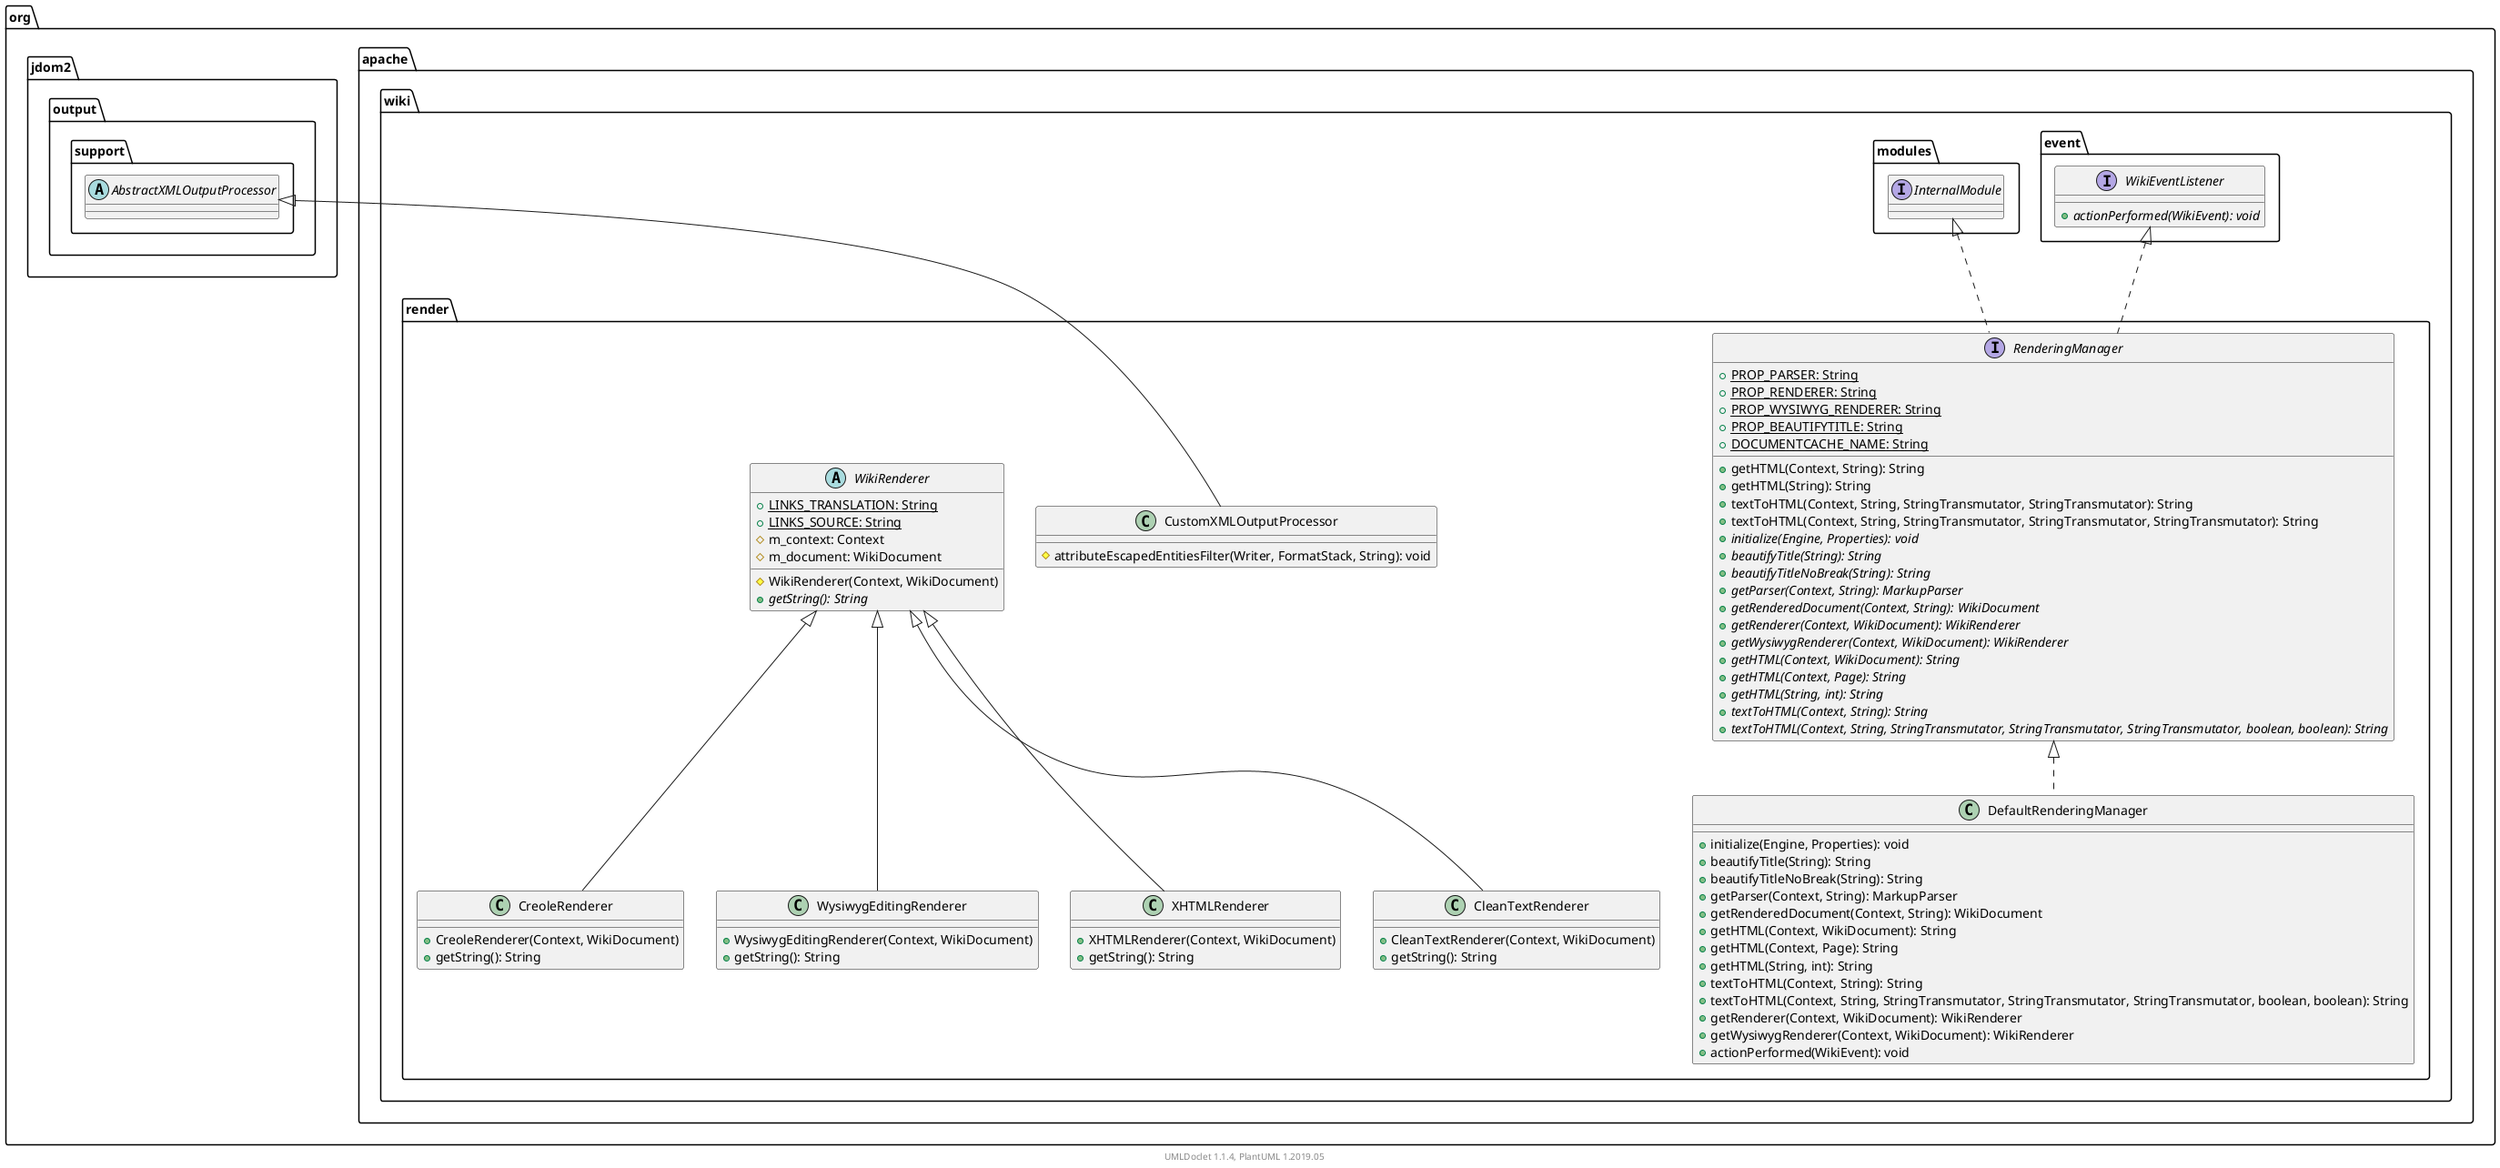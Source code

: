 @startuml

    namespace org.apache.wiki.render {

        class CustomXMLOutputProcessor [[CustomXMLOutputProcessor.html]] {
            #attributeEscapedEntitiesFilter(Writer, FormatStack, String): void
        }

        interface RenderingManager [[RenderingManager.html]] {
            {static} +PROP_PARSER: String
            {static} +PROP_RENDERER: String
            {static} +PROP_WYSIWYG_RENDERER: String
            {static} +PROP_BEAUTIFYTITLE: String
            {static} +DOCUMENTCACHE_NAME: String
            +getHTML(Context, String): String
            +getHTML(String): String
            +textToHTML(Context, String, StringTransmutator, StringTransmutator): String
            +textToHTML(Context, String, StringTransmutator, StringTransmutator, StringTransmutator): String
            {abstract} +initialize(Engine, Properties): void
            {abstract} +beautifyTitle(String): String
            {abstract} +beautifyTitleNoBreak(String): String
            {abstract} +getParser(Context, String): MarkupParser
            {abstract} +getRenderedDocument(Context, String): WikiDocument
            {abstract} +getRenderer(Context, WikiDocument): WikiRenderer
            {abstract} +getWysiwygRenderer(Context, WikiDocument): WikiRenderer
            {abstract} +getHTML(Context, WikiDocument): String
            {abstract} +getHTML(Context, Page): String
            {abstract} +getHTML(String, int): String
            {abstract} +textToHTML(Context, String): String
            {abstract} +textToHTML(Context, String, StringTransmutator, StringTransmutator, StringTransmutator, boolean, boolean): String
        }

        class CleanTextRenderer [[CleanTextRenderer.html]] {
            +CleanTextRenderer(Context, WikiDocument)
            +getString(): String
        }

        class CreoleRenderer [[CreoleRenderer.html]] {
            +CreoleRenderer(Context, WikiDocument)
            +getString(): String
        }

        abstract class WikiRenderer [[WikiRenderer.html]] {
            {static} +LINKS_TRANSLATION: String
            {static} +LINKS_SOURCE: String
            #m_context: Context
            #m_document: WikiDocument
            #WikiRenderer(Context, WikiDocument)
            {abstract} +getString(): String
        }

        class WysiwygEditingRenderer [[WysiwygEditingRenderer.html]] {
            +WysiwygEditingRenderer(Context, WikiDocument)
            +getString(): String
        }

        class DefaultRenderingManager [[DefaultRenderingManager.html]] {
            +initialize(Engine, Properties): void
            +beautifyTitle(String): String
            +beautifyTitleNoBreak(String): String
            +getParser(Context, String): MarkupParser
            +getRenderedDocument(Context, String): WikiDocument
            +getHTML(Context, WikiDocument): String
            +getHTML(Context, Page): String
            +getHTML(String, int): String
            +textToHTML(Context, String): String
            +textToHTML(Context, String, StringTransmutator, StringTransmutator, StringTransmutator, boolean, boolean): String
            +getRenderer(Context, WikiDocument): WikiRenderer
            +getWysiwygRenderer(Context, WikiDocument): WikiRenderer
            +actionPerformed(WikiEvent): void
        }

        class XHTMLRenderer [[XHTMLRenderer.html]] {
            +XHTMLRenderer(Context, WikiDocument)
            +getString(): String
        }

        abstract class org.jdom2.output.support.AbstractXMLOutputProcessor
        org.jdom2.output.support.AbstractXMLOutputProcessor <|-- CustomXMLOutputProcessor

        interface org.apache.wiki.event.WikiEventListener {
            {abstract} +actionPerformed(WikiEvent): void
        }
        org.apache.wiki.event.WikiEventListener <|.. RenderingManager

        interface org.apache.wiki.modules.InternalModule
        org.apache.wiki.modules.InternalModule <|.. RenderingManager

        WikiRenderer <|-- CleanTextRenderer

        WikiRenderer <|-- CreoleRenderer

        WikiRenderer <|-- WysiwygEditingRenderer

        RenderingManager <|.. DefaultRenderingManager

        WikiRenderer <|-- XHTMLRenderer

    }


    center footer UMLDoclet 1.1.4, PlantUML 1.2019.05
@enduml
